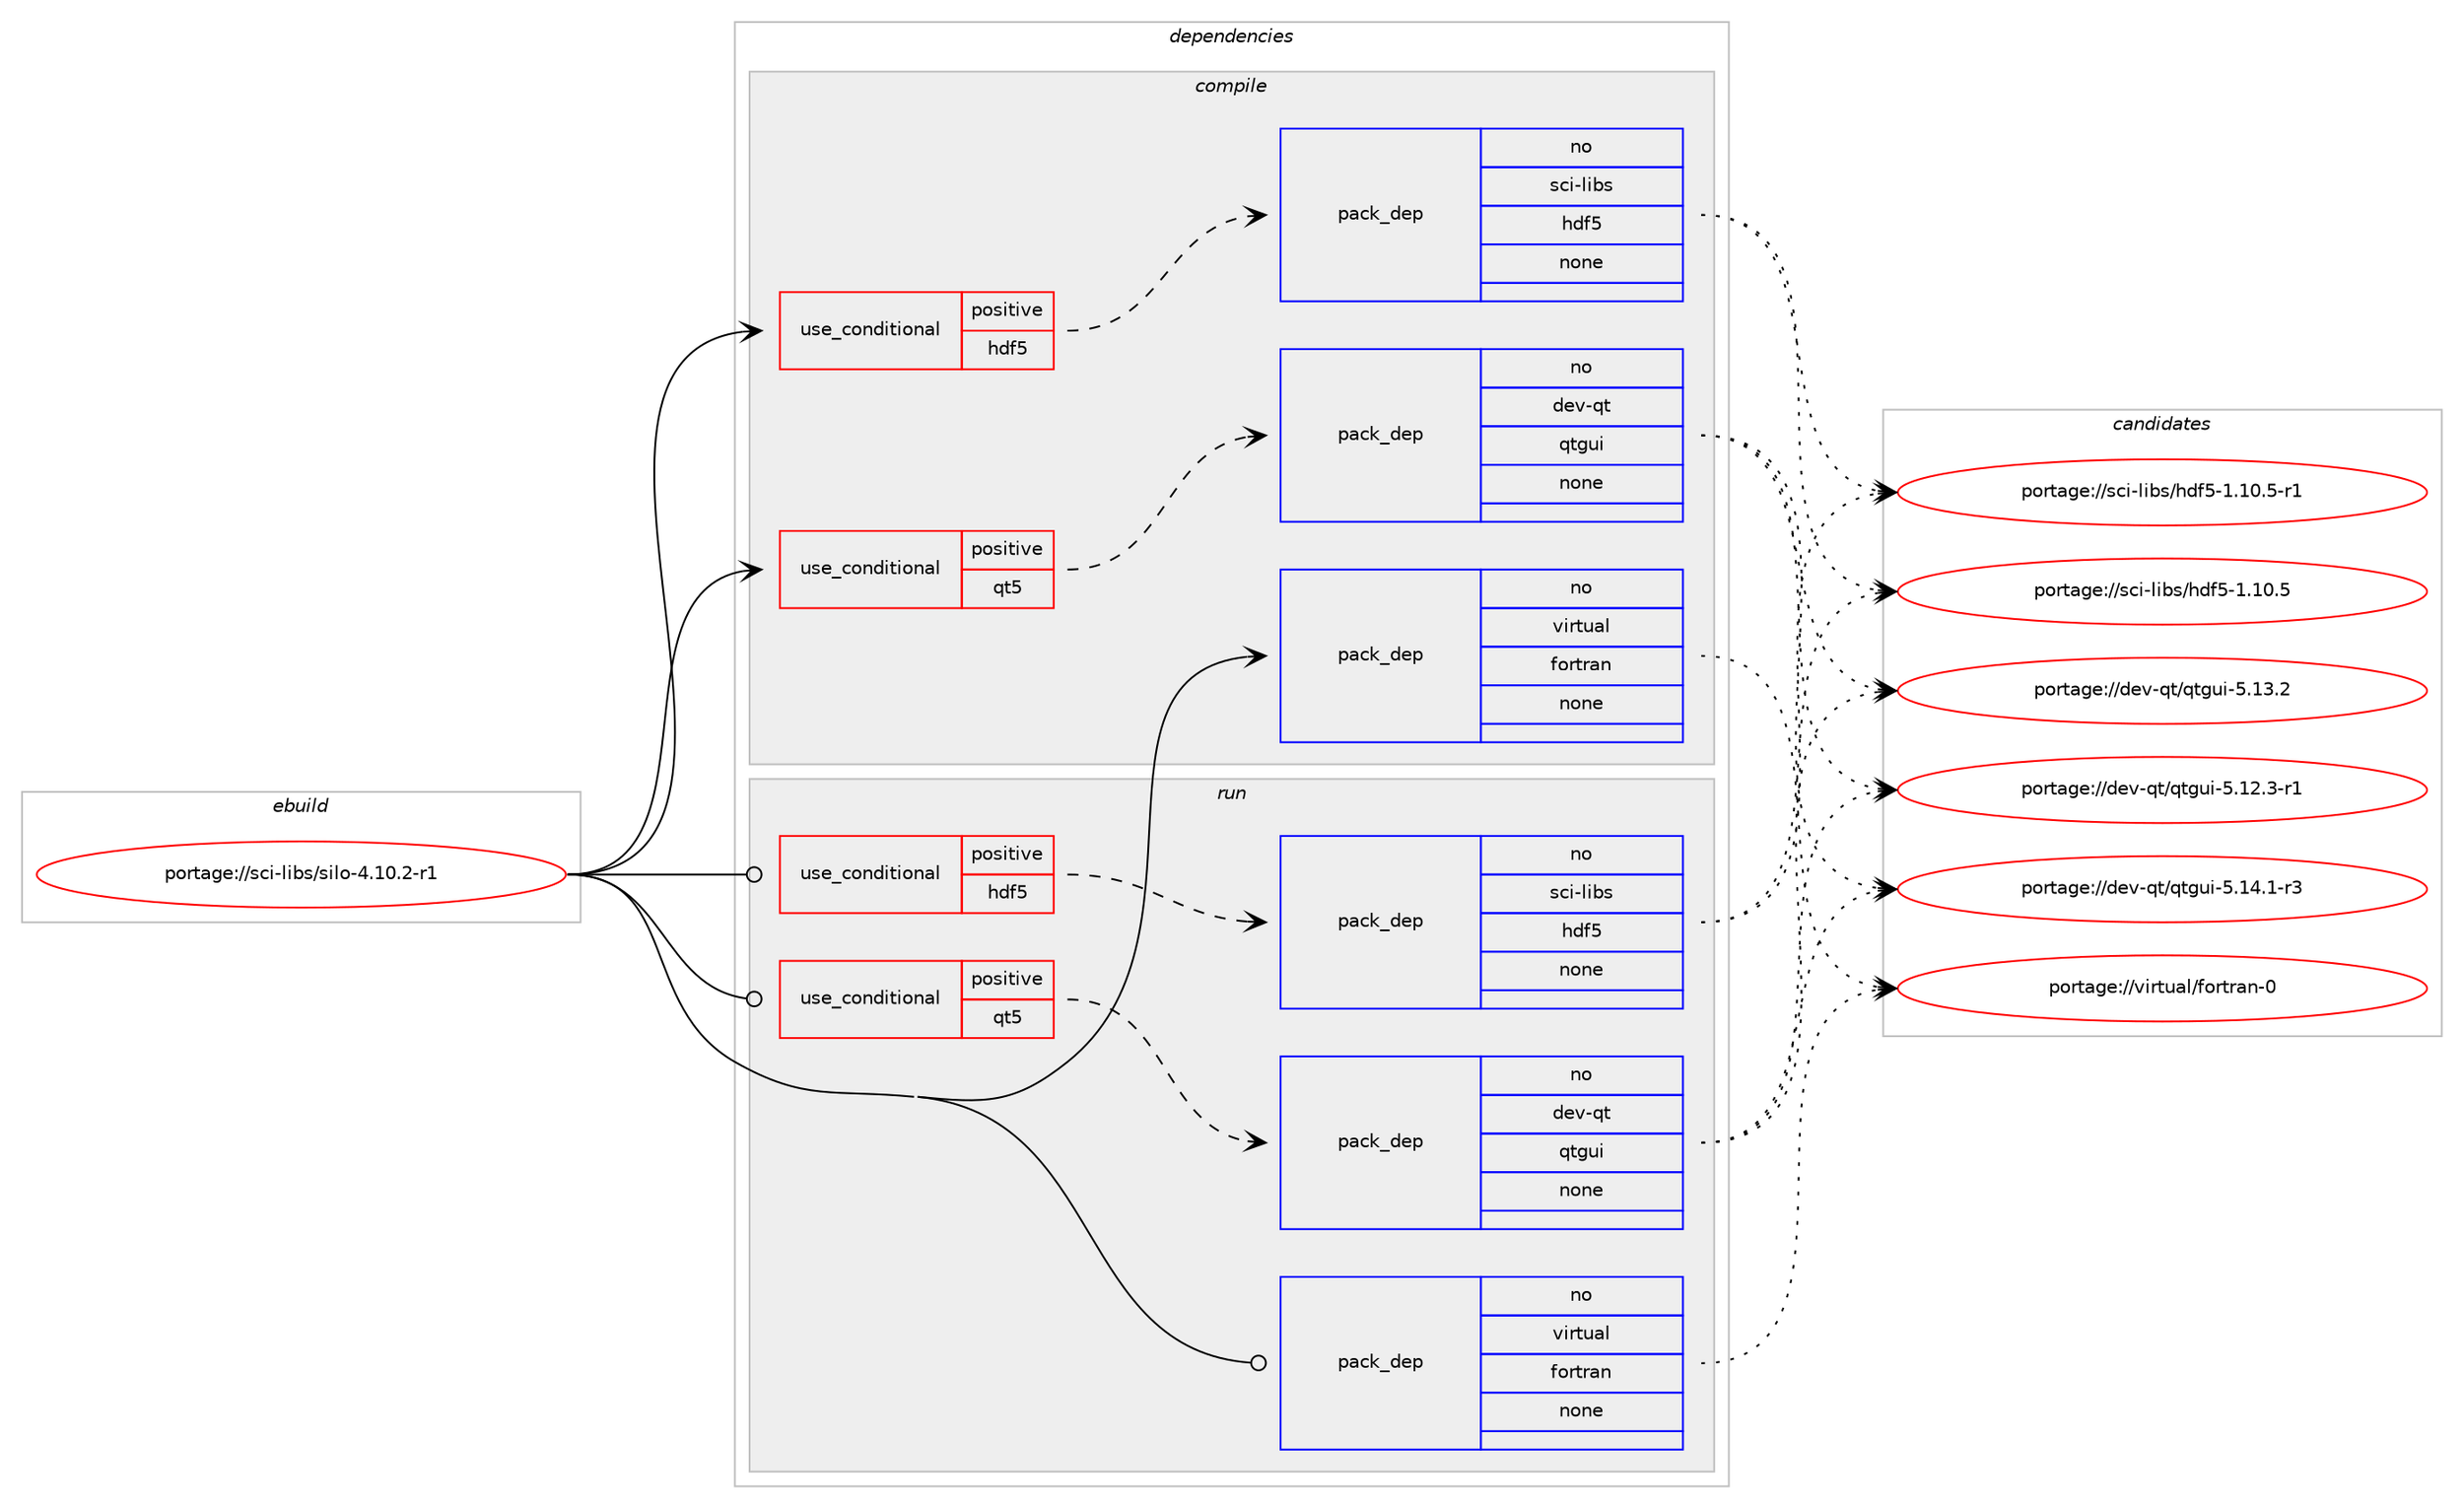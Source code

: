 digraph prolog {

# *************
# Graph options
# *************

newrank=true;
concentrate=true;
compound=true;
graph [rankdir=LR,fontname=Helvetica,fontsize=10,ranksep=1.5];#, ranksep=2.5, nodesep=0.2];
edge  [arrowhead=vee];
node  [fontname=Helvetica,fontsize=10];

# **********
# The ebuild
# **********

subgraph cluster_leftcol {
color=gray;
rank=same;
label=<<i>ebuild</i>>;
id [label="portage://sci-libs/silo-4.10.2-r1", color=red, width=4, href="../sci-libs/silo-4.10.2-r1.svg"];
}

# ****************
# The dependencies
# ****************

subgraph cluster_midcol {
color=gray;
label=<<i>dependencies</i>>;
subgraph cluster_compile {
fillcolor="#eeeeee";
style=filled;
label=<<i>compile</i>>;
subgraph cond6670 {
dependency36990 [label=<<TABLE BORDER="0" CELLBORDER="1" CELLSPACING="0" CELLPADDING="4"><TR><TD ROWSPAN="3" CELLPADDING="10">use_conditional</TD></TR><TR><TD>positive</TD></TR><TR><TD>hdf5</TD></TR></TABLE>>, shape=none, color=red];
subgraph pack29517 {
dependency36991 [label=<<TABLE BORDER="0" CELLBORDER="1" CELLSPACING="0" CELLPADDING="4" WIDTH="220"><TR><TD ROWSPAN="6" CELLPADDING="30">pack_dep</TD></TR><TR><TD WIDTH="110">no</TD></TR><TR><TD>sci-libs</TD></TR><TR><TD>hdf5</TD></TR><TR><TD>none</TD></TR><TR><TD></TD></TR></TABLE>>, shape=none, color=blue];
}
dependency36990:e -> dependency36991:w [weight=20,style="dashed",arrowhead="vee"];
}
id:e -> dependency36990:w [weight=20,style="solid",arrowhead="vee"];
subgraph cond6671 {
dependency36992 [label=<<TABLE BORDER="0" CELLBORDER="1" CELLSPACING="0" CELLPADDING="4"><TR><TD ROWSPAN="3" CELLPADDING="10">use_conditional</TD></TR><TR><TD>positive</TD></TR><TR><TD>qt5</TD></TR></TABLE>>, shape=none, color=red];
subgraph pack29518 {
dependency36993 [label=<<TABLE BORDER="0" CELLBORDER="1" CELLSPACING="0" CELLPADDING="4" WIDTH="220"><TR><TD ROWSPAN="6" CELLPADDING="30">pack_dep</TD></TR><TR><TD WIDTH="110">no</TD></TR><TR><TD>dev-qt</TD></TR><TR><TD>qtgui</TD></TR><TR><TD>none</TD></TR><TR><TD></TD></TR></TABLE>>, shape=none, color=blue];
}
dependency36992:e -> dependency36993:w [weight=20,style="dashed",arrowhead="vee"];
}
id:e -> dependency36992:w [weight=20,style="solid",arrowhead="vee"];
subgraph pack29519 {
dependency36994 [label=<<TABLE BORDER="0" CELLBORDER="1" CELLSPACING="0" CELLPADDING="4" WIDTH="220"><TR><TD ROWSPAN="6" CELLPADDING="30">pack_dep</TD></TR><TR><TD WIDTH="110">no</TD></TR><TR><TD>virtual</TD></TR><TR><TD>fortran</TD></TR><TR><TD>none</TD></TR><TR><TD></TD></TR></TABLE>>, shape=none, color=blue];
}
id:e -> dependency36994:w [weight=20,style="solid",arrowhead="vee"];
}
subgraph cluster_compileandrun {
fillcolor="#eeeeee";
style=filled;
label=<<i>compile and run</i>>;
}
subgraph cluster_run {
fillcolor="#eeeeee";
style=filled;
label=<<i>run</i>>;
subgraph cond6672 {
dependency36995 [label=<<TABLE BORDER="0" CELLBORDER="1" CELLSPACING="0" CELLPADDING="4"><TR><TD ROWSPAN="3" CELLPADDING="10">use_conditional</TD></TR><TR><TD>positive</TD></TR><TR><TD>hdf5</TD></TR></TABLE>>, shape=none, color=red];
subgraph pack29520 {
dependency36996 [label=<<TABLE BORDER="0" CELLBORDER="1" CELLSPACING="0" CELLPADDING="4" WIDTH="220"><TR><TD ROWSPAN="6" CELLPADDING="30">pack_dep</TD></TR><TR><TD WIDTH="110">no</TD></TR><TR><TD>sci-libs</TD></TR><TR><TD>hdf5</TD></TR><TR><TD>none</TD></TR><TR><TD></TD></TR></TABLE>>, shape=none, color=blue];
}
dependency36995:e -> dependency36996:w [weight=20,style="dashed",arrowhead="vee"];
}
id:e -> dependency36995:w [weight=20,style="solid",arrowhead="odot"];
subgraph cond6673 {
dependency36997 [label=<<TABLE BORDER="0" CELLBORDER="1" CELLSPACING="0" CELLPADDING="4"><TR><TD ROWSPAN="3" CELLPADDING="10">use_conditional</TD></TR><TR><TD>positive</TD></TR><TR><TD>qt5</TD></TR></TABLE>>, shape=none, color=red];
subgraph pack29521 {
dependency36998 [label=<<TABLE BORDER="0" CELLBORDER="1" CELLSPACING="0" CELLPADDING="4" WIDTH="220"><TR><TD ROWSPAN="6" CELLPADDING="30">pack_dep</TD></TR><TR><TD WIDTH="110">no</TD></TR><TR><TD>dev-qt</TD></TR><TR><TD>qtgui</TD></TR><TR><TD>none</TD></TR><TR><TD></TD></TR></TABLE>>, shape=none, color=blue];
}
dependency36997:e -> dependency36998:w [weight=20,style="dashed",arrowhead="vee"];
}
id:e -> dependency36997:w [weight=20,style="solid",arrowhead="odot"];
subgraph pack29522 {
dependency36999 [label=<<TABLE BORDER="0" CELLBORDER="1" CELLSPACING="0" CELLPADDING="4" WIDTH="220"><TR><TD ROWSPAN="6" CELLPADDING="30">pack_dep</TD></TR><TR><TD WIDTH="110">no</TD></TR><TR><TD>virtual</TD></TR><TR><TD>fortran</TD></TR><TR><TD>none</TD></TR><TR><TD></TD></TR></TABLE>>, shape=none, color=blue];
}
id:e -> dependency36999:w [weight=20,style="solid",arrowhead="odot"];
}
}

# **************
# The candidates
# **************

subgraph cluster_choices {
rank=same;
color=gray;
label=<<i>candidates</i>>;

subgraph choice29517 {
color=black;
nodesep=1;
choice1159910545108105981154710410010253454946494846534511449 [label="portage://sci-libs/hdf5-1.10.5-r1", color=red, width=4,href="../sci-libs/hdf5-1.10.5-r1.svg"];
choice115991054510810598115471041001025345494649484653 [label="portage://sci-libs/hdf5-1.10.5", color=red, width=4,href="../sci-libs/hdf5-1.10.5.svg"];
dependency36991:e -> choice1159910545108105981154710410010253454946494846534511449:w [style=dotted,weight="100"];
dependency36991:e -> choice115991054510810598115471041001025345494649484653:w [style=dotted,weight="100"];
}
subgraph choice29518 {
color=black;
nodesep=1;
choice1001011184511311647113116103117105455346495246494511451 [label="portage://dev-qt/qtgui-5.14.1-r3", color=red, width=4,href="../dev-qt/qtgui-5.14.1-r3.svg"];
choice100101118451131164711311610311710545534649514650 [label="portage://dev-qt/qtgui-5.13.2", color=red, width=4,href="../dev-qt/qtgui-5.13.2.svg"];
choice1001011184511311647113116103117105455346495046514511449 [label="portage://dev-qt/qtgui-5.12.3-r1", color=red, width=4,href="../dev-qt/qtgui-5.12.3-r1.svg"];
dependency36993:e -> choice1001011184511311647113116103117105455346495246494511451:w [style=dotted,weight="100"];
dependency36993:e -> choice100101118451131164711311610311710545534649514650:w [style=dotted,weight="100"];
dependency36993:e -> choice1001011184511311647113116103117105455346495046514511449:w [style=dotted,weight="100"];
}
subgraph choice29519 {
color=black;
nodesep=1;
choice1181051141161179710847102111114116114971104548 [label="portage://virtual/fortran-0", color=red, width=4,href="../virtual/fortran-0.svg"];
dependency36994:e -> choice1181051141161179710847102111114116114971104548:w [style=dotted,weight="100"];
}
subgraph choice29520 {
color=black;
nodesep=1;
choice1159910545108105981154710410010253454946494846534511449 [label="portage://sci-libs/hdf5-1.10.5-r1", color=red, width=4,href="../sci-libs/hdf5-1.10.5-r1.svg"];
choice115991054510810598115471041001025345494649484653 [label="portage://sci-libs/hdf5-1.10.5", color=red, width=4,href="../sci-libs/hdf5-1.10.5.svg"];
dependency36996:e -> choice1159910545108105981154710410010253454946494846534511449:w [style=dotted,weight="100"];
dependency36996:e -> choice115991054510810598115471041001025345494649484653:w [style=dotted,weight="100"];
}
subgraph choice29521 {
color=black;
nodesep=1;
choice1001011184511311647113116103117105455346495246494511451 [label="portage://dev-qt/qtgui-5.14.1-r3", color=red, width=4,href="../dev-qt/qtgui-5.14.1-r3.svg"];
choice100101118451131164711311610311710545534649514650 [label="portage://dev-qt/qtgui-5.13.2", color=red, width=4,href="../dev-qt/qtgui-5.13.2.svg"];
choice1001011184511311647113116103117105455346495046514511449 [label="portage://dev-qt/qtgui-5.12.3-r1", color=red, width=4,href="../dev-qt/qtgui-5.12.3-r1.svg"];
dependency36998:e -> choice1001011184511311647113116103117105455346495246494511451:w [style=dotted,weight="100"];
dependency36998:e -> choice100101118451131164711311610311710545534649514650:w [style=dotted,weight="100"];
dependency36998:e -> choice1001011184511311647113116103117105455346495046514511449:w [style=dotted,weight="100"];
}
subgraph choice29522 {
color=black;
nodesep=1;
choice1181051141161179710847102111114116114971104548 [label="portage://virtual/fortran-0", color=red, width=4,href="../virtual/fortran-0.svg"];
dependency36999:e -> choice1181051141161179710847102111114116114971104548:w [style=dotted,weight="100"];
}
}

}
